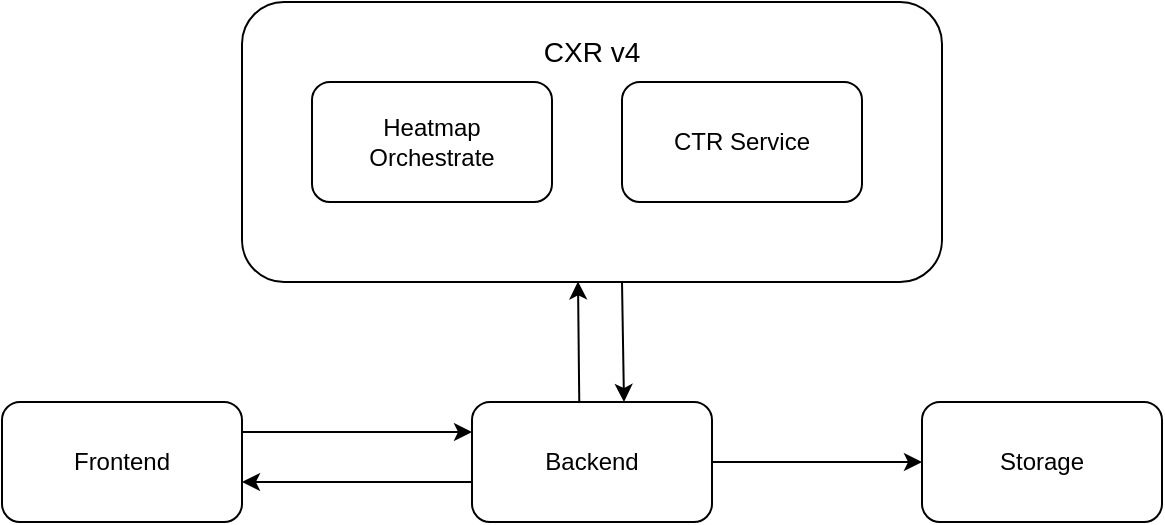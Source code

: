 <mxfile version="26.0.16">
  <diagram name="Page-1" id="IZCaYiZ_SK3Mu-KeCe-O">
    <mxGraphModel dx="1026" dy="1562" grid="1" gridSize="10" guides="1" tooltips="1" connect="1" arrows="1" fold="1" page="1" pageScale="1" pageWidth="850" pageHeight="1100" math="0" shadow="0">
      <root>
        <mxCell id="0" />
        <mxCell id="1" parent="0" />
        <mxCell id="QkDVzwYt-QcM5cL4TlEO-5" value="Frontend" style="rounded=1;whiteSpace=wrap;html=1;" vertex="1" parent="1">
          <mxGeometry x="130" y="-270" width="120" height="60" as="geometry" />
        </mxCell>
        <mxCell id="QkDVzwYt-QcM5cL4TlEO-13" value="" style="group" vertex="1" connectable="0" parent="1">
          <mxGeometry x="250" y="-470" width="350" height="140" as="geometry" />
        </mxCell>
        <mxCell id="QkDVzwYt-QcM5cL4TlEO-10" value="" style="rounded=1;whiteSpace=wrap;html=1;" vertex="1" parent="QkDVzwYt-QcM5cL4TlEO-13">
          <mxGeometry width="350" height="140" as="geometry" />
        </mxCell>
        <mxCell id="QkDVzwYt-QcM5cL4TlEO-6" value="Heatmap&lt;div&gt;Orchestrate&lt;/div&gt;" style="rounded=1;whiteSpace=wrap;html=1;" vertex="1" parent="QkDVzwYt-QcM5cL4TlEO-13">
          <mxGeometry x="35" y="40" width="120" height="60" as="geometry" />
        </mxCell>
        <mxCell id="QkDVzwYt-QcM5cL4TlEO-9" value="CTR Service" style="rounded=1;whiteSpace=wrap;html=1;" vertex="1" parent="QkDVzwYt-QcM5cL4TlEO-13">
          <mxGeometry x="190" y="40" width="120" height="60" as="geometry" />
        </mxCell>
        <mxCell id="QkDVzwYt-QcM5cL4TlEO-11" value="&lt;font style=&quot;font-size: 14px;&quot;&gt;CXR v4&lt;/font&gt;" style="text;html=1;align=center;verticalAlign=middle;whiteSpace=wrap;rounded=0;" vertex="1" parent="QkDVzwYt-QcM5cL4TlEO-13">
          <mxGeometry x="135" y="10" width="80" height="30" as="geometry" />
        </mxCell>
        <mxCell id="QkDVzwYt-QcM5cL4TlEO-35" value="" style="edgeStyle=orthogonalEdgeStyle;rounded=0;orthogonalLoop=1;jettySize=auto;html=1;" edge="1" parent="1" source="QkDVzwYt-QcM5cL4TlEO-19" target="QkDVzwYt-QcM5cL4TlEO-20">
          <mxGeometry relative="1" as="geometry" />
        </mxCell>
        <mxCell id="QkDVzwYt-QcM5cL4TlEO-19" value="Backend" style="rounded=1;whiteSpace=wrap;html=1;" vertex="1" parent="1">
          <mxGeometry x="365" y="-270" width="120" height="60" as="geometry" />
        </mxCell>
        <mxCell id="QkDVzwYt-QcM5cL4TlEO-20" value="Storage" style="rounded=1;whiteSpace=wrap;html=1;" vertex="1" parent="1">
          <mxGeometry x="590" y="-270" width="120" height="60" as="geometry" />
        </mxCell>
        <mxCell id="QkDVzwYt-QcM5cL4TlEO-36" value="" style="endArrow=classic;html=1;rounded=0;exitX=0.447;exitY=0.006;exitDx=0;exitDy=0;exitPerimeter=0;entryX=0.48;entryY=0.998;entryDx=0;entryDy=0;entryPerimeter=0;" edge="1" parent="1" source="QkDVzwYt-QcM5cL4TlEO-19" target="QkDVzwYt-QcM5cL4TlEO-10">
          <mxGeometry width="50" height="50" relative="1" as="geometry">
            <mxPoint x="380" y="-290" as="sourcePoint" />
            <mxPoint x="430" y="-340" as="targetPoint" />
          </mxGeometry>
        </mxCell>
        <mxCell id="QkDVzwYt-QcM5cL4TlEO-37" value="" style="endArrow=classic;html=1;rounded=0;exitX=0.437;exitY=-0.056;exitDx=0;exitDy=0;exitPerimeter=0;" edge="1" parent="1">
          <mxGeometry width="50" height="50" relative="1" as="geometry">
            <mxPoint x="440" y="-330" as="sourcePoint" />
            <mxPoint x="441" y="-270" as="targetPoint" />
          </mxGeometry>
        </mxCell>
        <mxCell id="QkDVzwYt-QcM5cL4TlEO-38" value="" style="endArrow=classic;html=1;rounded=0;exitX=1;exitY=0.25;exitDx=0;exitDy=0;entryX=0;entryY=0.25;entryDx=0;entryDy=0;" edge="1" parent="1" source="QkDVzwYt-QcM5cL4TlEO-5" target="QkDVzwYt-QcM5cL4TlEO-19">
          <mxGeometry width="50" height="50" relative="1" as="geometry">
            <mxPoint x="410" y="-300" as="sourcePoint" />
            <mxPoint x="460" y="-350" as="targetPoint" />
          </mxGeometry>
        </mxCell>
        <mxCell id="QkDVzwYt-QcM5cL4TlEO-39" value="" style="endArrow=classic;html=1;rounded=0;exitX=0;exitY=0.5;exitDx=0;exitDy=0;entryX=1;entryY=0.5;entryDx=0;entryDy=0;" edge="1" parent="1">
          <mxGeometry width="50" height="50" relative="1" as="geometry">
            <mxPoint x="365" y="-230" as="sourcePoint" />
            <mxPoint x="250" y="-230" as="targetPoint" />
          </mxGeometry>
        </mxCell>
      </root>
    </mxGraphModel>
  </diagram>
</mxfile>
